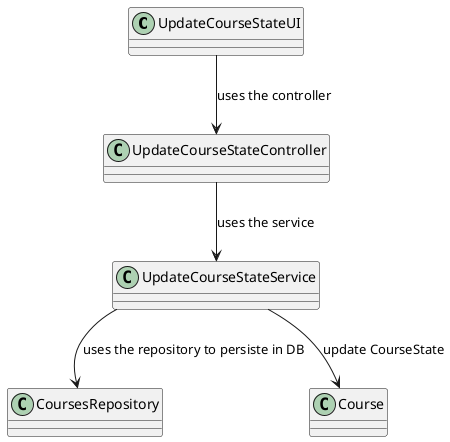 @startuml
'https://plantuml.com/class-diagram

class UpdateCourseStateUI  {

}

class UpdateCourseStateController {

}

class UpdateCourseStateService {
}

class CoursesRepository {

}

class Course {

}

UpdateCourseStateUI -down-> UpdateCourseStateController: uses the controller
UpdateCourseStateController --> UpdateCourseStateService: uses the service
UpdateCourseStateService --> CoursesRepository: uses the repository to persiste in DB
UpdateCourseStateService --> Course: update CourseState


@enduml